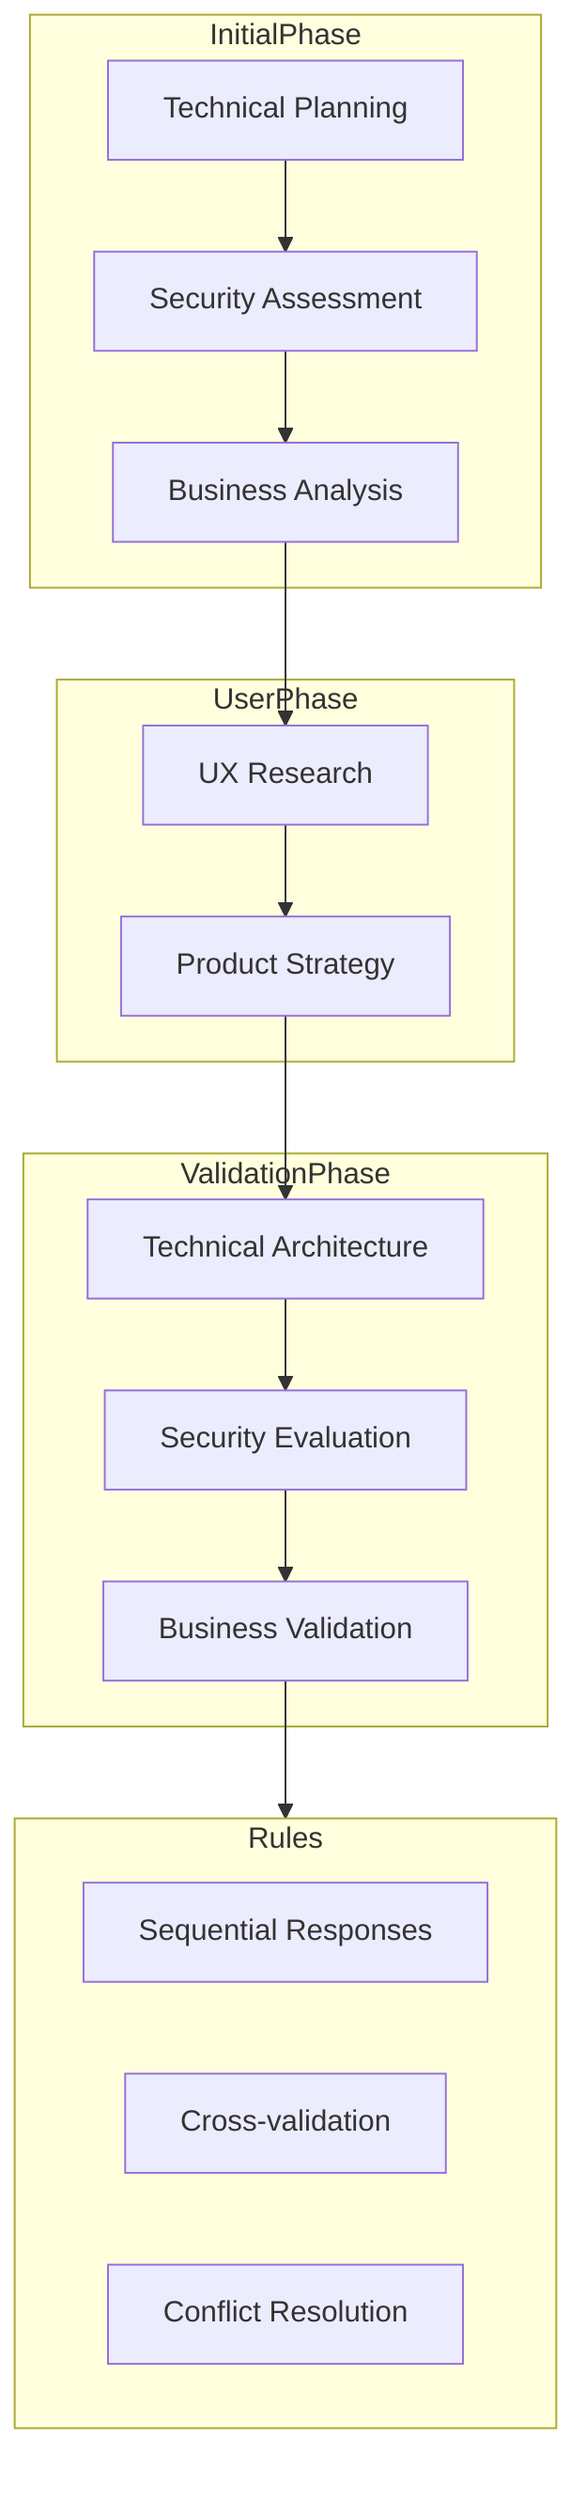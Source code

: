flowchart TD
    subgraph InitialPhase
        TP[Technical Planning] --> SA[Security Assessment]
        SA --> BA[Business Analysis]
    end

    subgraph UserPhase
        BA --> UX[UX Research]
        UX --> PS[Product Strategy]
    end

    subgraph ValidationPhase
        PS --> TA[Technical Architecture]
        TA --> SE[Security Evaluation]
        SE --> BV[Business Validation]
    end

    subgraph Rules
        direction LR
        R1[Sequential Responses]
        R2[Cross-validation]
        R3[Conflict Resolution]
    end

    BV --> Rules